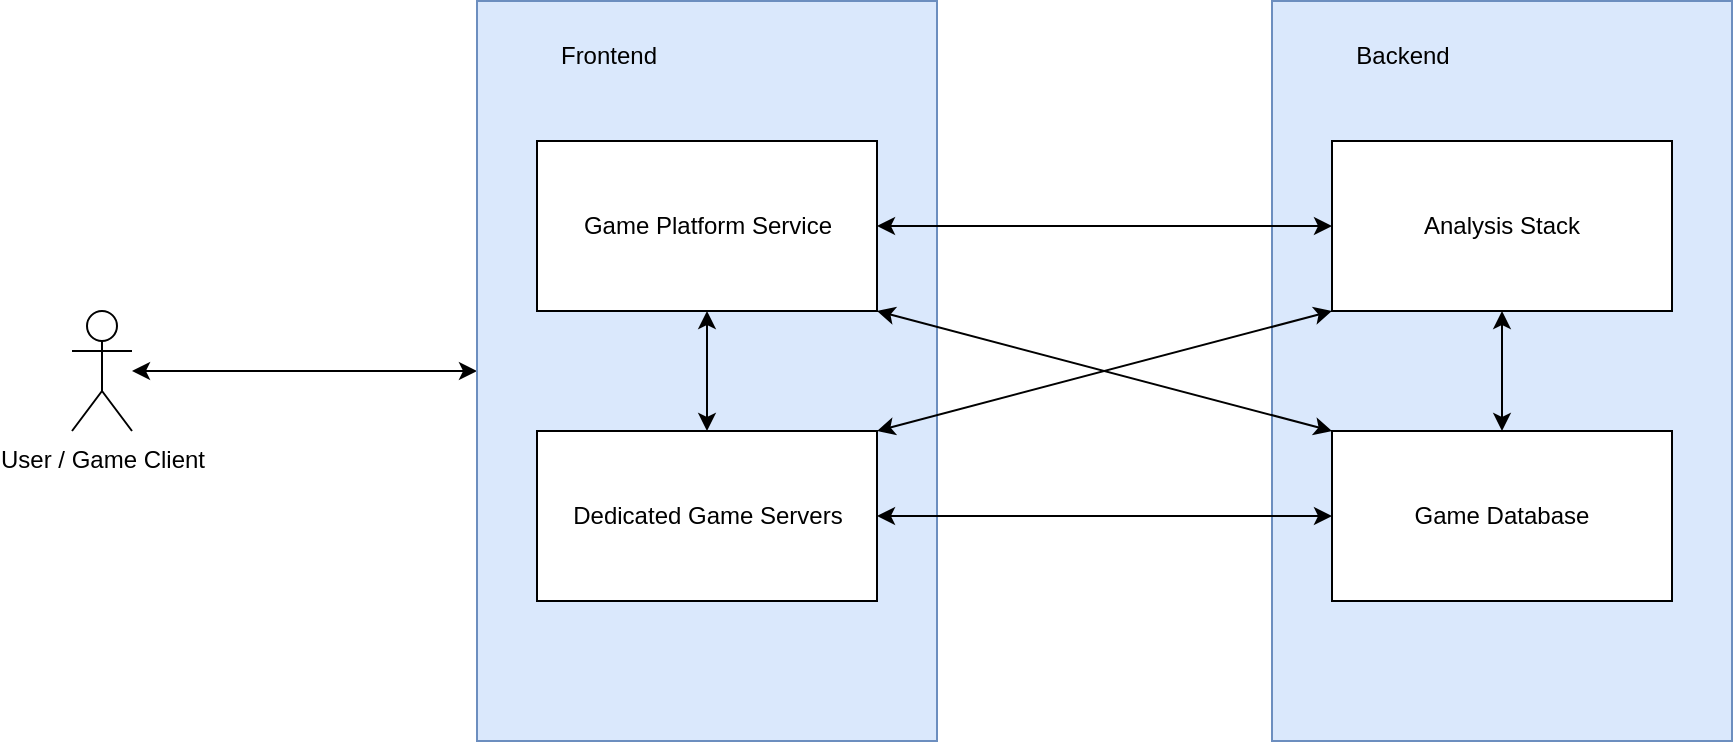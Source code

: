 <mxfile version="20.8.22" type="device"><diagram name="หน้า-1" id="OljttiM4ZfWclYnO-646"><mxGraphModel dx="1050" dy="558" grid="1" gridSize="10" guides="1" tooltips="1" connect="1" arrows="1" fold="1" page="1" pageScale="1" pageWidth="3300" pageHeight="2339" math="0" shadow="0"><root><mxCell id="0"/><mxCell id="1" parent="0"/><mxCell id="L8tsH7RtWd3L-7_wwgVl-16" style="edgeStyle=orthogonalEdgeStyle;rounded=0;orthogonalLoop=1;jettySize=auto;html=1;entryX=0.5;entryY=0;entryDx=0;entryDy=0;startArrow=classic;startFill=1;" edge="1" parent="1" source="L8tsH7RtWd3L-7_wwgVl-1" target="L8tsH7RtWd3L-7_wwgVl-5"><mxGeometry relative="1" as="geometry"/></mxCell><mxCell id="L8tsH7RtWd3L-7_wwgVl-1" value="User / Game Client" style="shape=umlActor;verticalLabelPosition=bottom;verticalAlign=top;html=1;outlineConnect=0;" vertex="1" parent="1"><mxGeometry x="280" y="622.5" width="30" height="60" as="geometry"/></mxCell><mxCell id="L8tsH7RtWd3L-7_wwgVl-5" value="" style="rounded=0;whiteSpace=wrap;html=1;rotation=-90;fillColor=#dae8fc;strokeColor=#6c8ebf;" vertex="1" parent="1"><mxGeometry x="412.5" y="537.5" width="370" height="230" as="geometry"/></mxCell><mxCell id="L8tsH7RtWd3L-7_wwgVl-6" value="" style="rounded=0;whiteSpace=wrap;html=1;rotation=-90;fillColor=#dae8fc;strokeColor=#6c8ebf;" vertex="1" parent="1"><mxGeometry x="810" y="537.5" width="370" height="230" as="geometry"/></mxCell><mxCell id="L8tsH7RtWd3L-7_wwgVl-19" style="edgeStyle=orthogonalEdgeStyle;rounded=0;orthogonalLoop=1;jettySize=auto;html=1;exitX=1;exitY=0.5;exitDx=0;exitDy=0;startArrow=classic;startFill=1;" edge="1" parent="1" source="L8tsH7RtWd3L-7_wwgVl-8" target="L8tsH7RtWd3L-7_wwgVl-10"><mxGeometry relative="1" as="geometry"/></mxCell><mxCell id="L8tsH7RtWd3L-7_wwgVl-22" style="edgeStyle=none;rounded=0;orthogonalLoop=1;jettySize=auto;html=1;exitX=1;exitY=1;exitDx=0;exitDy=0;entryX=0;entryY=0;entryDx=0;entryDy=0;startArrow=classic;startFill=1;" edge="1" parent="1" source="L8tsH7RtWd3L-7_wwgVl-8" target="L8tsH7RtWd3L-7_wwgVl-11"><mxGeometry relative="1" as="geometry"/></mxCell><mxCell id="L8tsH7RtWd3L-7_wwgVl-8" value="Game Platform Service" style="rounded=0;whiteSpace=wrap;html=1;" vertex="1" parent="1"><mxGeometry x="512.5" y="537.5" width="170" height="85" as="geometry"/></mxCell><mxCell id="L8tsH7RtWd3L-7_wwgVl-17" style="edgeStyle=orthogonalEdgeStyle;rounded=0;orthogonalLoop=1;jettySize=auto;html=1;entryX=0.5;entryY=1;entryDx=0;entryDy=0;startArrow=classic;startFill=1;" edge="1" parent="1" source="L8tsH7RtWd3L-7_wwgVl-9" target="L8tsH7RtWd3L-7_wwgVl-8"><mxGeometry relative="1" as="geometry"/></mxCell><mxCell id="L8tsH7RtWd3L-7_wwgVl-20" style="edgeStyle=orthogonalEdgeStyle;rounded=0;orthogonalLoop=1;jettySize=auto;html=1;exitX=1;exitY=0.5;exitDx=0;exitDy=0;entryX=0;entryY=0.5;entryDx=0;entryDy=0;startArrow=classic;startFill=1;" edge="1" parent="1" source="L8tsH7RtWd3L-7_wwgVl-9" target="L8tsH7RtWd3L-7_wwgVl-11"><mxGeometry relative="1" as="geometry"/></mxCell><mxCell id="L8tsH7RtWd3L-7_wwgVl-21" style="rounded=0;orthogonalLoop=1;jettySize=auto;html=1;exitX=1;exitY=0;exitDx=0;exitDy=0;entryX=0;entryY=1;entryDx=0;entryDy=0;startArrow=classic;startFill=1;" edge="1" parent="1" source="L8tsH7RtWd3L-7_wwgVl-9" target="L8tsH7RtWd3L-7_wwgVl-10"><mxGeometry relative="1" as="geometry"/></mxCell><mxCell id="L8tsH7RtWd3L-7_wwgVl-9" value="Dedicated Game Servers" style="rounded=0;whiteSpace=wrap;html=1;" vertex="1" parent="1"><mxGeometry x="512.5" y="682.5" width="170" height="85" as="geometry"/></mxCell><mxCell id="L8tsH7RtWd3L-7_wwgVl-10" value="Analysis Stack" style="rounded=0;whiteSpace=wrap;html=1;" vertex="1" parent="1"><mxGeometry x="910" y="537.5" width="170" height="85" as="geometry"/></mxCell><mxCell id="L8tsH7RtWd3L-7_wwgVl-18" style="edgeStyle=orthogonalEdgeStyle;rounded=0;orthogonalLoop=1;jettySize=auto;html=1;entryX=0.5;entryY=1;entryDx=0;entryDy=0;startArrow=classic;startFill=1;" edge="1" parent="1" source="L8tsH7RtWd3L-7_wwgVl-11" target="L8tsH7RtWd3L-7_wwgVl-10"><mxGeometry relative="1" as="geometry"/></mxCell><mxCell id="L8tsH7RtWd3L-7_wwgVl-11" value="Game Database" style="rounded=0;whiteSpace=wrap;html=1;" vertex="1" parent="1"><mxGeometry x="910" y="682.5" width="170" height="85" as="geometry"/></mxCell><mxCell id="L8tsH7RtWd3L-7_wwgVl-12" value="Frontend" style="text;html=1;align=center;verticalAlign=middle;resizable=0;points=[];autosize=1;strokeColor=none;fillColor=none;" vertex="1" parent="1"><mxGeometry x="512.5" y="480" width="70" height="30" as="geometry"/></mxCell><mxCell id="L8tsH7RtWd3L-7_wwgVl-13" value="Backend" style="text;html=1;align=center;verticalAlign=middle;resizable=0;points=[];autosize=1;strokeColor=none;fillColor=none;" vertex="1" parent="1"><mxGeometry x="910" y="480" width="70" height="30" as="geometry"/></mxCell></root></mxGraphModel></diagram></mxfile>